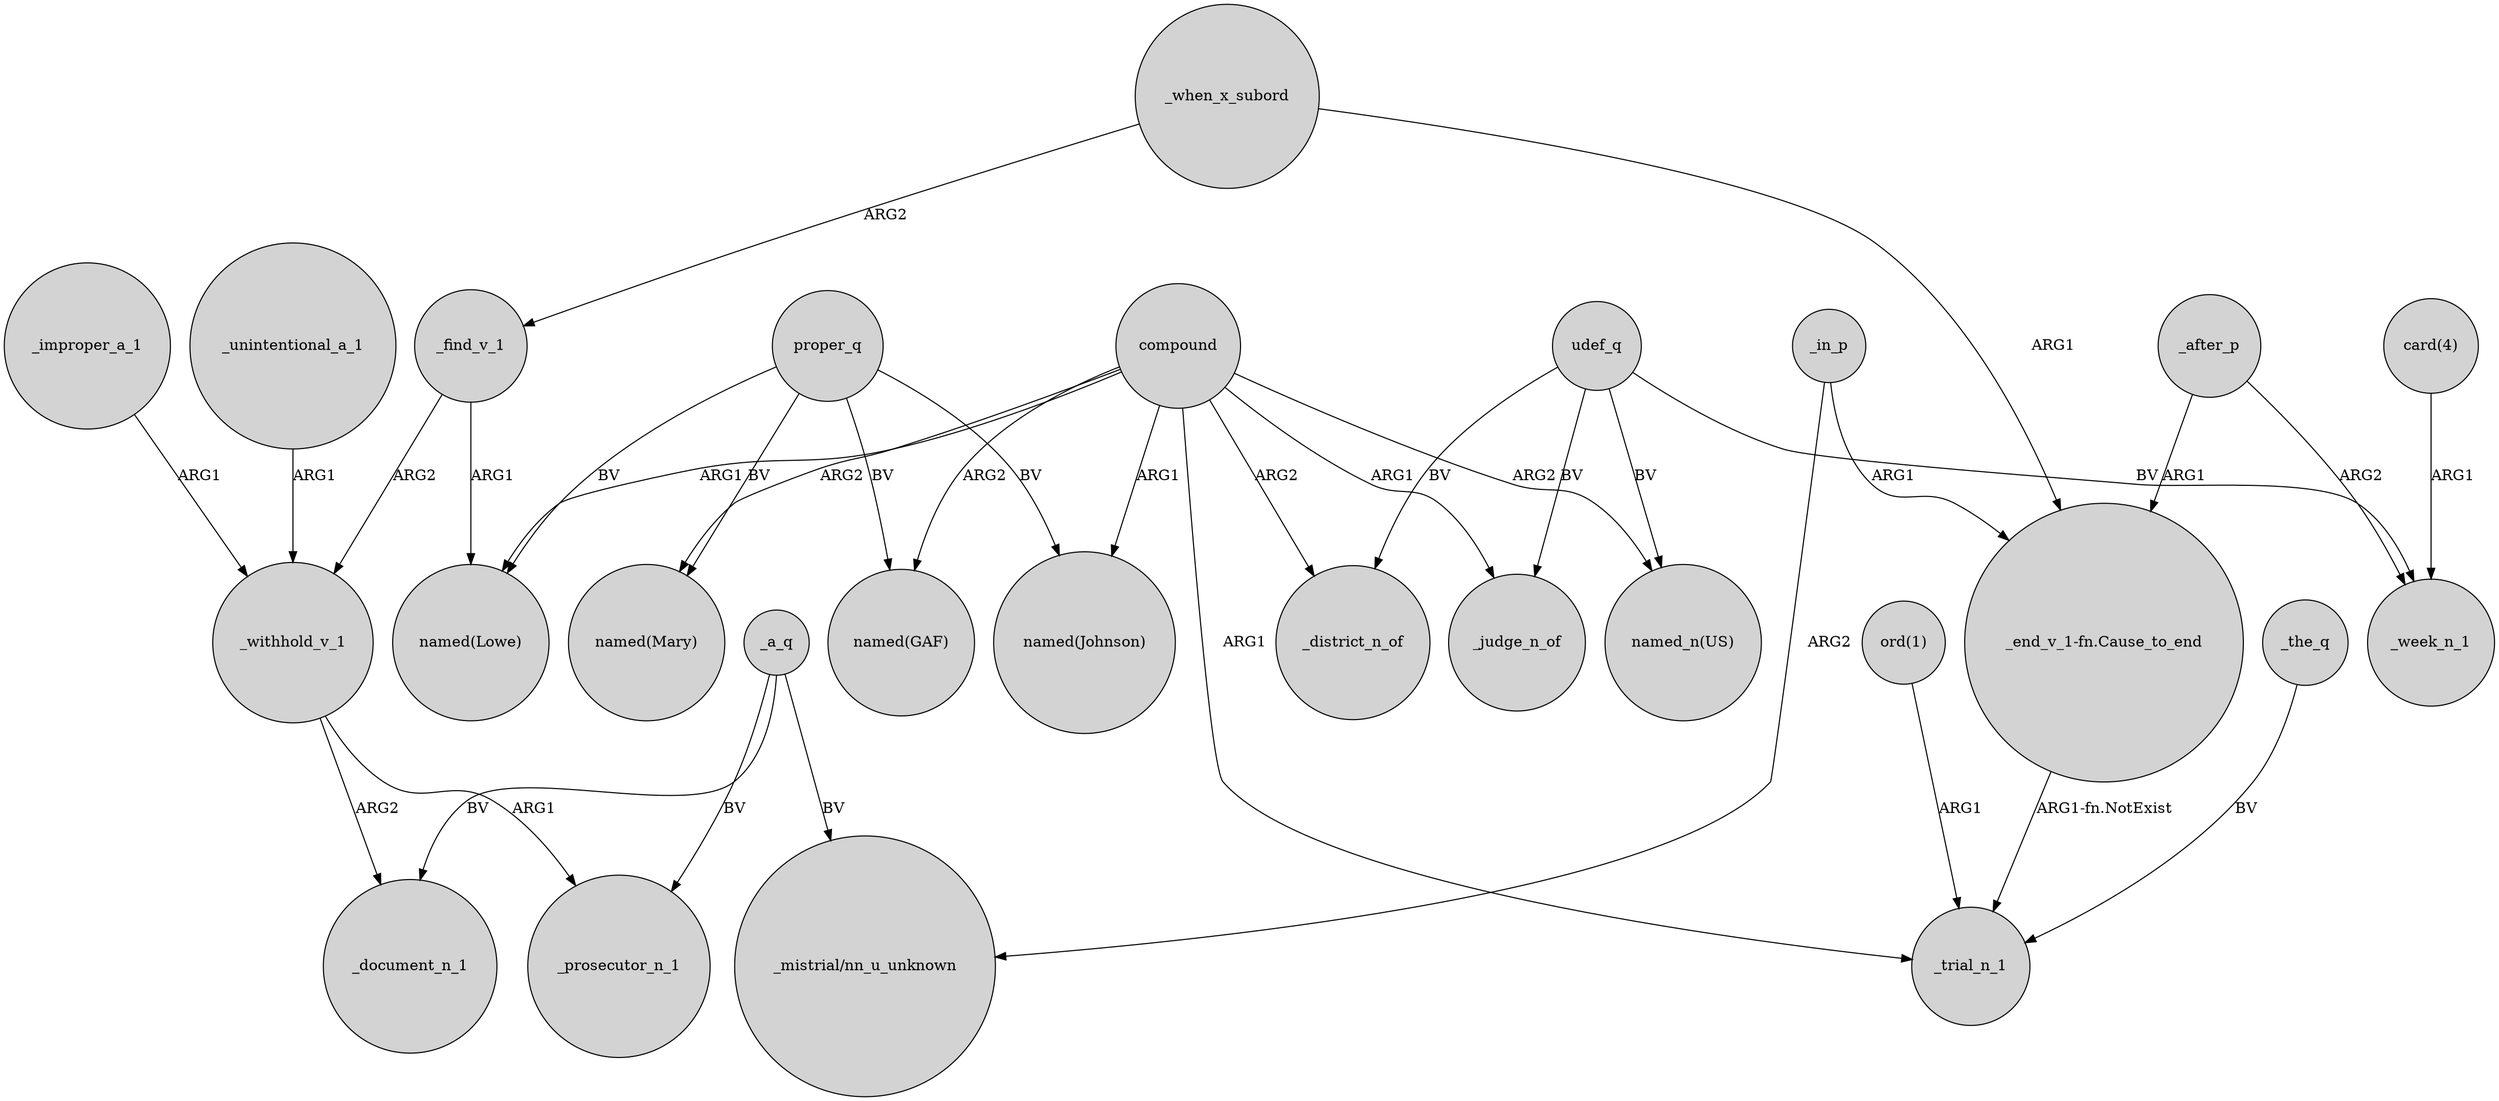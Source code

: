 digraph {
	node [shape=circle style=filled]
	compound -> "named(GAF)" [label=ARG2]
	_improper_a_1 -> _withhold_v_1 [label=ARG1]
	udef_q -> "named_n(US)" [label=BV]
	_withhold_v_1 -> _document_n_1 [label=ARG2]
	compound -> "named(Johnson)" [label=ARG1]
	"_end_v_1-fn.Cause_to_end" -> _trial_n_1 [label="ARG1-fn.NotExist"]
	_the_q -> _trial_n_1 [label=BV]
	compound -> "named(Lowe)" [label=ARG1]
	"ord(1)" -> _trial_n_1 [label=ARG1]
	_after_p -> _week_n_1 [label=ARG2]
	"card(4)" -> _week_n_1 [label=ARG1]
	compound -> "named_n(US)" [label=ARG2]
	_in_p -> "_end_v_1-fn.Cause_to_end" [label=ARG1]
	udef_q -> _judge_n_of [label=BV]
	proper_q -> "named(Mary)" [label=BV]
	compound -> _judge_n_of [label=ARG1]
	compound -> _trial_n_1 [label=ARG1]
	_find_v_1 -> _withhold_v_1 [label=ARG2]
	proper_q -> "named(Lowe)" [label=BV]
	compound -> _district_n_of [label=ARG2]
	udef_q -> _week_n_1 [label=BV]
	proper_q -> "named(Johnson)" [label=BV]
	_in_p -> "_mistrial/nn_u_unknown" [label=ARG2]
	_a_q -> "_mistrial/nn_u_unknown" [label=BV]
	_when_x_subord -> _find_v_1 [label=ARG2]
	_a_q -> _document_n_1 [label=BV]
	_when_x_subord -> "_end_v_1-fn.Cause_to_end" [label=ARG1]
	_a_q -> _prosecutor_n_1 [label=BV]
	_unintentional_a_1 -> _withhold_v_1 [label=ARG1]
	_after_p -> "_end_v_1-fn.Cause_to_end" [label=ARG1]
	compound -> "named(Mary)" [label=ARG2]
	udef_q -> _district_n_of [label=BV]
	_withhold_v_1 -> _prosecutor_n_1 [label=ARG1]
	_find_v_1 -> "named(Lowe)" [label=ARG1]
	proper_q -> "named(GAF)" [label=BV]
}
